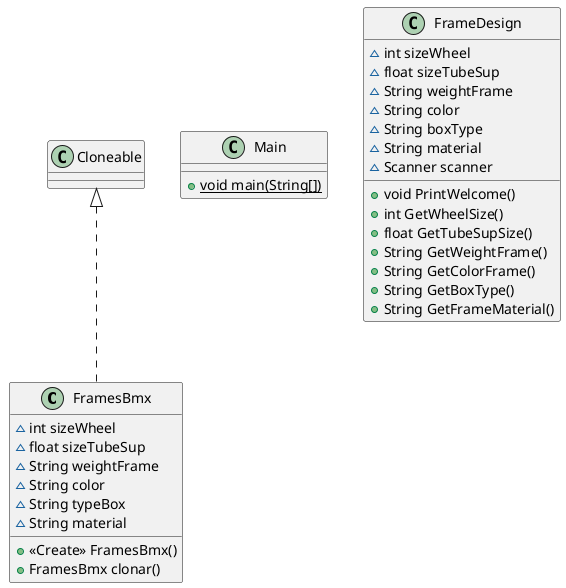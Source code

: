@startuml
class FramesBmx {
~ int sizeWheel
~ float sizeTubeSup
~ String weightFrame
~ String color
~ String typeBox
~ String material
+ <<Create>> FramesBmx()
+ FramesBmx clonar()
}


class Main {
+ {static} void main(String[])
}

class FrameDesign {
~ int sizeWheel
~ float sizeTubeSup
~ String weightFrame
~ String color
~ String boxType
~ String material
~ Scanner scanner
+ void PrintWelcome()
+ int GetWheelSize()
+ float GetTubeSupSize()
+ String GetWeightFrame()
+ String GetColorFrame()
+ String GetBoxType()
+ String GetFrameMaterial()
}




Cloneable <|.. FramesBmx
@enduml